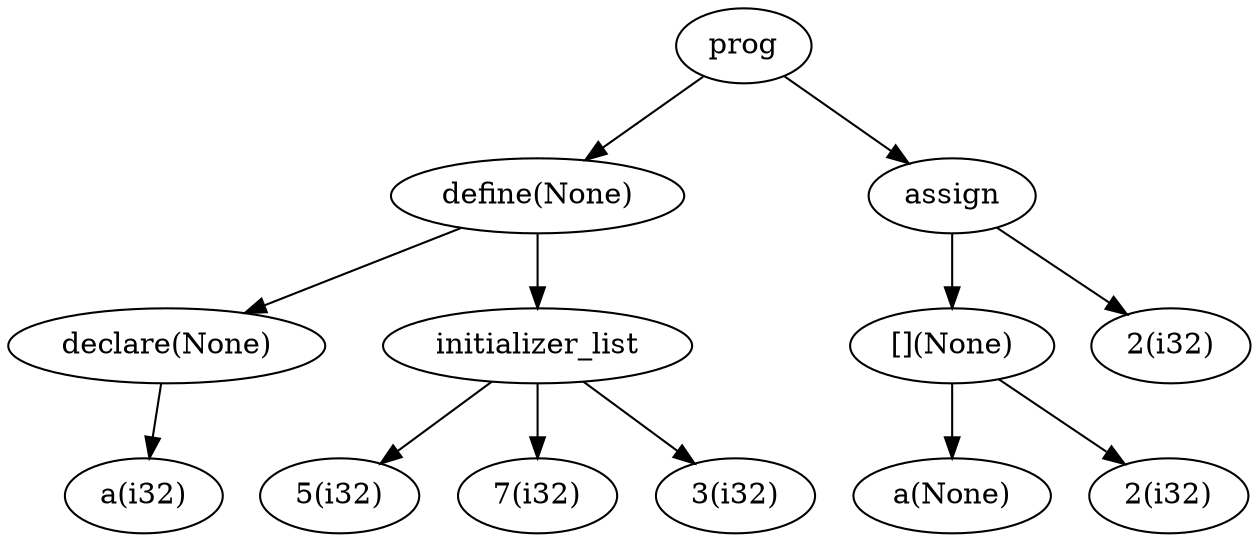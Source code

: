 digraph AST {
	node0[label="prog"]
	node1[label="define(None)"]
	node0->node1
	node2[label="declare(None)"]
	node1->node2
	node3[label="a(i32)"]
	node2->node3
	node5[label="initializer_list"]
	node1->node5
	node6[label="5(i32)"]
	node5->node6
	node7[label="7(i32)"]
	node5->node7
	node8[label="3(i32)"]
	node5->node8
	node9[label="assign"]
	node0->node9
	node13[label="[](None)"]
	node9->node13
	node10[label="a(None)"]
	node13->node10
	node11[label="2(i32)"]
	node13->node11
	node12[label="2(i32)"]
	node9->node12
}